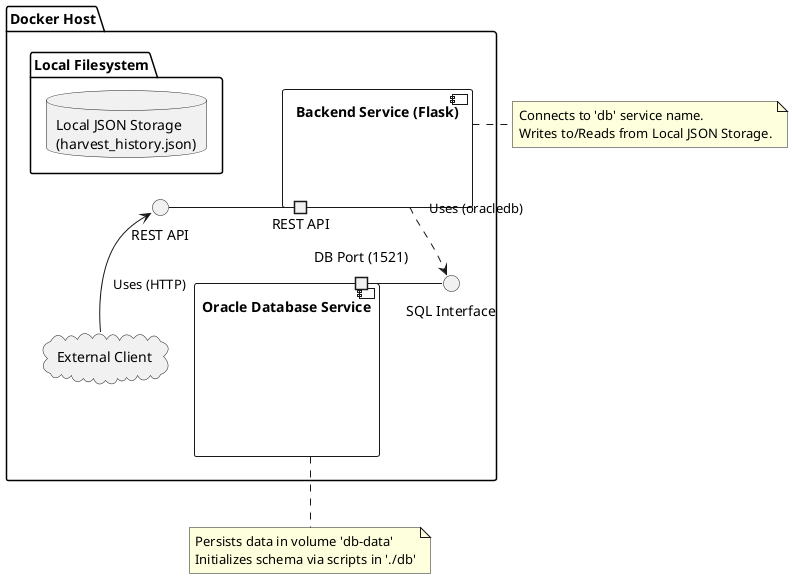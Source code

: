 @startuml Component Diagram - HarvestIQ
' Component Diagram for HarvestIQ Project

skinparam componentStyle uml2

package "Docker Host" {
  component "Backend Service (Flask)" as backend {
    portout "REST API" as api_port
  }
  interface "REST API" as api_if

  component "Oracle Database Service" as db {
     portin "DB Port (1521)" as db_port
  }
  interface "SQL Interface" as sql_if

  folder "Local Filesystem" as local_fs {
    database "Local JSON Storage\n(harvest_history.json)" as json_storage 
  }

  cloud "External Client" as client
}

' Relationships
api_port - api_if
client -up-> api_if : Uses (HTTP)

backend ..> sql_if : Uses (oracledb)
sql_if - db_port

' Notes
note right of backend
  Connects to 'db' service name.
  Writes to/Reads from Local JSON Storage.
end note

note bottom of db
  Persists data in volume 'db-data'
  Initializes schema via scripts in './db'
end note

@enduml
